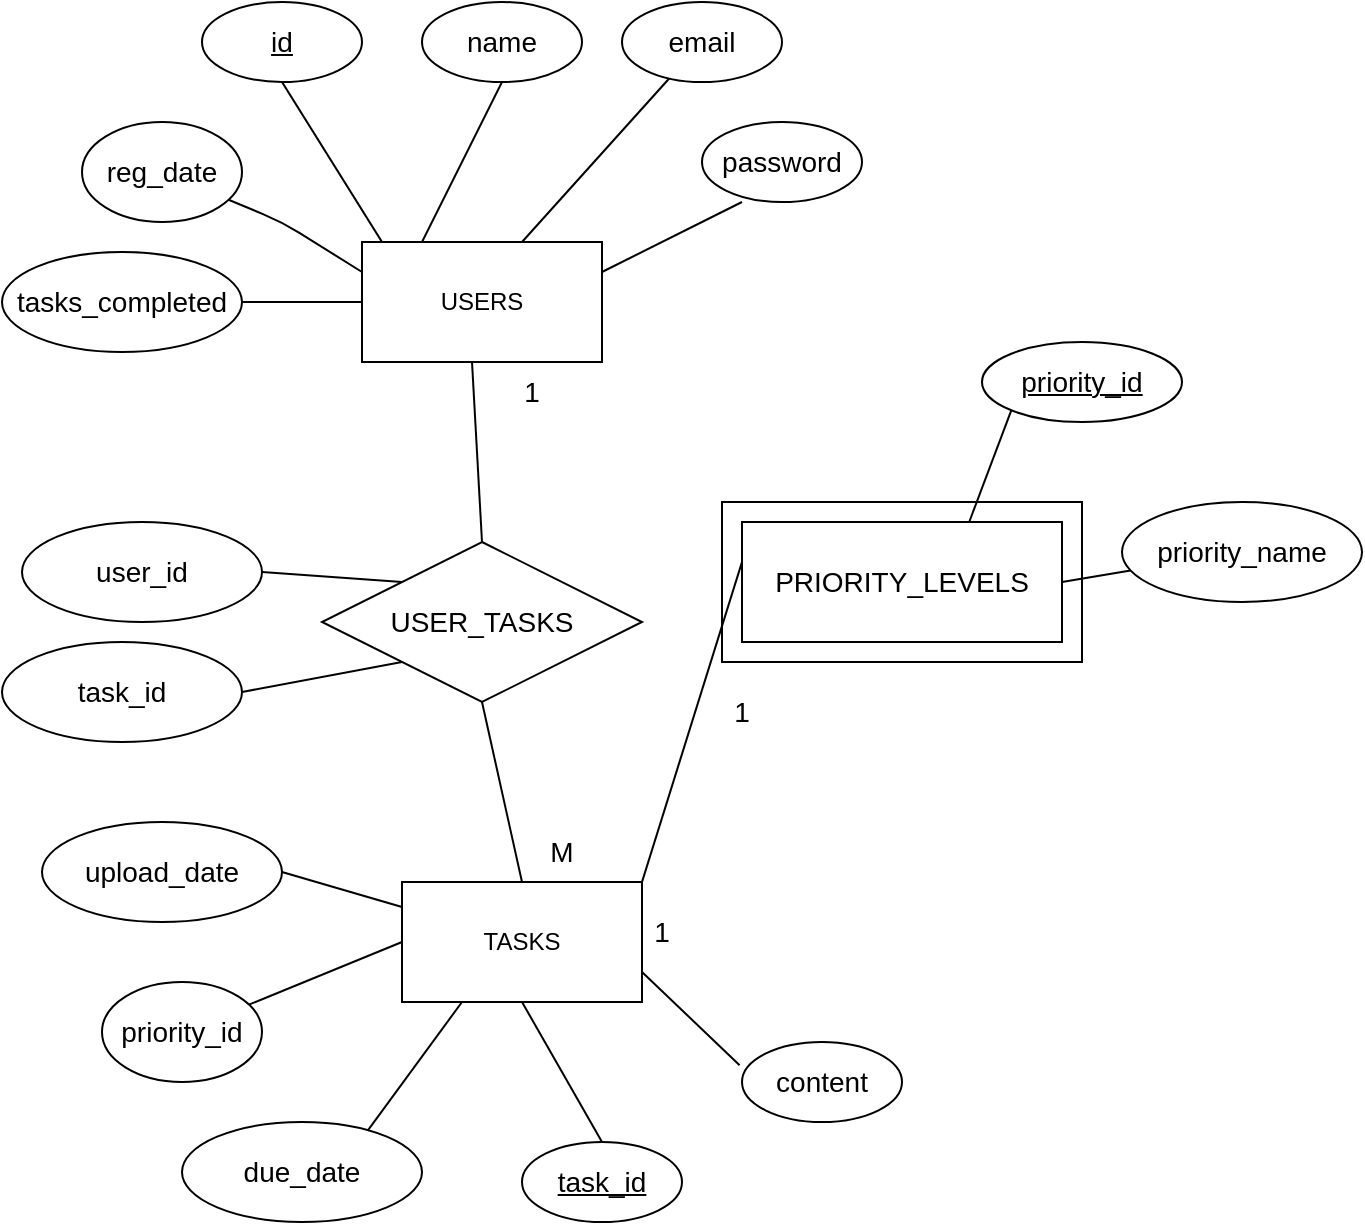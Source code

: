 <mxfile>
    <diagram id="2E0VEo9ZY2Nk_Vj41wp2" name="Page-1">
        <mxGraphModel dx="844" dy="1024" grid="0" gridSize="10" guides="1" tooltips="1" connect="1" arrows="1" fold="1" page="1" pageScale="1" pageWidth="850" pageHeight="1100" background="none" math="0" shadow="0">
            <root>
                <mxCell id="0"/>
                <mxCell id="1" parent="0"/>
                <mxCell id="45" value="" style="rounded=0;whiteSpace=wrap;html=1;fontSize=14;" vertex="1" parent="1">
                    <mxGeometry x="520" y="390" width="180" height="80" as="geometry"/>
                </mxCell>
                <mxCell id="2" value="USERS" style="rounded=0;whiteSpace=wrap;html=1;" vertex="1" parent="1">
                    <mxGeometry x="340" y="260" width="120" height="60" as="geometry"/>
                </mxCell>
                <mxCell id="3" value="&lt;u&gt;&lt;font style=&quot;font-size: 14px;&quot;&gt;id&lt;/font&gt;&lt;/u&gt;" style="ellipse;whiteSpace=wrap;html=1;" vertex="1" parent="1">
                    <mxGeometry x="260" y="140" width="80" height="40" as="geometry"/>
                </mxCell>
                <mxCell id="5" value="" style="endArrow=none;html=1;fontSize=14;entryX=0.5;entryY=1;entryDx=0;entryDy=0;" edge="1" parent="1" target="3">
                    <mxGeometry width="50" height="50" relative="1" as="geometry">
                        <mxPoint x="350" y="260" as="sourcePoint"/>
                        <mxPoint x="430" y="260" as="targetPoint"/>
                    </mxGeometry>
                </mxCell>
                <mxCell id="6" value="&lt;span style=&quot;font-size: 14px;&quot;&gt;name&lt;/span&gt;" style="ellipse;whiteSpace=wrap;html=1;" vertex="1" parent="1">
                    <mxGeometry x="370" y="140" width="80" height="40" as="geometry"/>
                </mxCell>
                <mxCell id="7" value="&lt;span style=&quot;font-size: 14px;&quot;&gt;email&lt;/span&gt;" style="ellipse;whiteSpace=wrap;html=1;" vertex="1" parent="1">
                    <mxGeometry x="470" y="140" width="80" height="40" as="geometry"/>
                </mxCell>
                <mxCell id="8" value="&lt;span style=&quot;font-size: 14px;&quot;&gt;password&lt;/span&gt;" style="ellipse;whiteSpace=wrap;html=1;" vertex="1" parent="1">
                    <mxGeometry x="510" y="200" width="80" height="40" as="geometry"/>
                </mxCell>
                <mxCell id="9" value="" style="endArrow=none;html=1;fontSize=14;entryX=0.5;entryY=1;entryDx=0;entryDy=0;" edge="1" parent="1" target="6">
                    <mxGeometry width="50" height="50" relative="1" as="geometry">
                        <mxPoint x="370" y="260" as="sourcePoint"/>
                        <mxPoint x="310" y="190" as="targetPoint"/>
                        <Array as="points"/>
                    </mxGeometry>
                </mxCell>
                <mxCell id="10" value="" style="endArrow=none;html=1;fontSize=14;" edge="1" parent="1" target="7">
                    <mxGeometry width="50" height="50" relative="1" as="geometry">
                        <mxPoint x="420" y="260" as="sourcePoint"/>
                        <mxPoint x="460" y="180" as="targetPoint"/>
                        <Array as="points"/>
                    </mxGeometry>
                </mxCell>
                <mxCell id="11" value="" style="endArrow=none;html=1;fontSize=14;entryX=0.25;entryY=1;entryDx=0;entryDy=0;exitX=1;exitY=0.25;exitDx=0;exitDy=0;entryPerimeter=0;" edge="1" parent="1" source="2" target="8">
                    <mxGeometry width="50" height="50" relative="1" as="geometry">
                        <mxPoint x="430" y="270" as="sourcePoint"/>
                        <mxPoint x="503.585" y="188.238" as="targetPoint"/>
                        <Array as="points"/>
                    </mxGeometry>
                </mxCell>
                <mxCell id="12" value="&lt;span style=&quot;font-size: 14px;&quot;&gt;reg_date&lt;/span&gt;" style="ellipse;whiteSpace=wrap;html=1;" vertex="1" parent="1">
                    <mxGeometry x="200" y="200" width="80" height="50" as="geometry"/>
                </mxCell>
                <mxCell id="13" value="" style="endArrow=none;html=1;fontSize=14;exitX=0;exitY=0.25;exitDx=0;exitDy=0;" edge="1" parent="1" source="2" target="12">
                    <mxGeometry width="50" height="50" relative="1" as="geometry">
                        <mxPoint x="360" y="270" as="sourcePoint"/>
                        <mxPoint x="310" y="190" as="targetPoint"/>
                        <Array as="points">
                            <mxPoint x="300" y="250"/>
                        </Array>
                    </mxGeometry>
                </mxCell>
                <mxCell id="14" value="&lt;span style=&quot;font-size: 14px;&quot;&gt;tasks_completed&lt;/span&gt;" style="ellipse;whiteSpace=wrap;html=1;" vertex="1" parent="1">
                    <mxGeometry x="160" y="265" width="120" height="50" as="geometry"/>
                </mxCell>
                <mxCell id="15" value="" style="endArrow=none;html=1;fontSize=14;exitX=1;exitY=0.5;exitDx=0;exitDy=0;" edge="1" parent="1" source="14" target="2">
                    <mxGeometry width="50" height="50" relative="1" as="geometry">
                        <mxPoint x="380" y="310" as="sourcePoint"/>
                        <mxPoint x="430" y="260" as="targetPoint"/>
                    </mxGeometry>
                </mxCell>
                <mxCell id="16" value="TASKS" style="rounded=0;whiteSpace=wrap;html=1;" vertex="1" parent="1">
                    <mxGeometry x="360" y="580" width="120" height="60" as="geometry"/>
                </mxCell>
                <mxCell id="17" value="&lt;u&gt;&lt;font style=&quot;font-size: 14px;&quot;&gt;task_id&lt;/font&gt;&lt;/u&gt;" style="ellipse;whiteSpace=wrap;html=1;" vertex="1" parent="1">
                    <mxGeometry x="420" y="710" width="80" height="40" as="geometry"/>
                </mxCell>
                <mxCell id="18" value="" style="endArrow=none;html=1;fontSize=14;entryX=0.5;entryY=0;entryDx=0;entryDy=0;exitX=0.5;exitY=1;exitDx=0;exitDy=0;" edge="1" target="17" parent="1" source="16">
                    <mxGeometry width="50" height="50" relative="1" as="geometry">
                        <mxPoint x="350" y="620" as="sourcePoint"/>
                        <mxPoint x="420" y="470" as="targetPoint"/>
                    </mxGeometry>
                </mxCell>
                <mxCell id="21" value="&lt;span style=&quot;font-size: 14px;&quot;&gt;content&lt;/span&gt;" style="ellipse;whiteSpace=wrap;html=1;" vertex="1" parent="1">
                    <mxGeometry x="530" y="660" width="80" height="40" as="geometry"/>
                </mxCell>
                <mxCell id="24" value="" style="endArrow=none;html=1;fontSize=14;entryX=-0.015;entryY=0.29;entryDx=0;entryDy=0;exitX=1;exitY=0.75;exitDx=0;exitDy=0;entryPerimeter=0;" edge="1" source="16" target="21" parent="1">
                    <mxGeometry width="50" height="50" relative="1" as="geometry">
                        <mxPoint x="420" y="480" as="sourcePoint"/>
                        <mxPoint x="493.585" y="398.238" as="targetPoint"/>
                        <Array as="points"/>
                    </mxGeometry>
                </mxCell>
                <mxCell id="25" value="&lt;span style=&quot;font-size: 14px;&quot;&gt;priority_id&lt;/span&gt;" style="ellipse;whiteSpace=wrap;html=1;" vertex="1" parent="1">
                    <mxGeometry x="210" y="630" width="80" height="50" as="geometry"/>
                </mxCell>
                <mxCell id="26" value="" style="endArrow=none;html=1;fontSize=14;exitX=0;exitY=0.5;exitDx=0;exitDy=0;" edge="1" source="16" target="25" parent="1">
                    <mxGeometry width="50" height="50" relative="1" as="geometry">
                        <mxPoint x="350" y="480" as="sourcePoint"/>
                        <mxPoint x="300" y="400" as="targetPoint"/>
                        <Array as="points"/>
                    </mxGeometry>
                </mxCell>
                <mxCell id="27" value="&lt;span style=&quot;font-size: 14px;&quot;&gt;upload_date&lt;/span&gt;" style="ellipse;whiteSpace=wrap;html=1;" vertex="1" parent="1">
                    <mxGeometry x="180" y="550" width="120" height="50" as="geometry"/>
                </mxCell>
                <mxCell id="28" value="" style="endArrow=none;html=1;fontSize=14;exitX=1;exitY=0.5;exitDx=0;exitDy=0;" edge="1" source="27" target="16" parent="1">
                    <mxGeometry width="50" height="50" relative="1" as="geometry">
                        <mxPoint x="370" y="520" as="sourcePoint"/>
                        <mxPoint x="420" y="470" as="targetPoint"/>
                    </mxGeometry>
                </mxCell>
                <mxCell id="30" value="&lt;span style=&quot;font-size: 14px;&quot;&gt;due_date&lt;/span&gt;" style="ellipse;whiteSpace=wrap;html=1;" vertex="1" parent="1">
                    <mxGeometry x="250" y="700" width="120" height="50" as="geometry"/>
                </mxCell>
                <mxCell id="32" value="" style="endArrow=none;html=1;fontSize=14;entryX=0.25;entryY=1;entryDx=0;entryDy=0;exitX=0.773;exitY=0.088;exitDx=0;exitDy=0;exitPerimeter=0;" edge="1" parent="1" source="30" target="16">
                    <mxGeometry width="50" height="50" relative="1" as="geometry">
                        <mxPoint x="380" y="330" as="sourcePoint"/>
                        <mxPoint x="430" y="280" as="targetPoint"/>
                    </mxGeometry>
                </mxCell>
                <mxCell id="33" value="PRIORITY_LEVELS" style="rounded=0;whiteSpace=wrap;html=1;fontSize=14;" vertex="1" parent="1">
                    <mxGeometry x="530" y="400" width="160" height="60" as="geometry"/>
                </mxCell>
                <mxCell id="34" value="&lt;u&gt;&lt;font style=&quot;font-size: 14px;&quot;&gt;priority_id&lt;/font&gt;&lt;/u&gt;" style="ellipse;whiteSpace=wrap;html=1;" vertex="1" parent="1">
                    <mxGeometry x="650" y="310" width="100" height="40" as="geometry"/>
                </mxCell>
                <mxCell id="35" value="" style="endArrow=none;html=1;fontSize=14;entryX=0;entryY=1;entryDx=0;entryDy=0;exitX=0.71;exitY=0;exitDx=0;exitDy=0;exitPerimeter=0;" edge="1" parent="1" source="33" target="34">
                    <mxGeometry width="50" height="50" relative="1" as="geometry">
                        <mxPoint x="650" y="390" as="sourcePoint"/>
                        <mxPoint x="550" y="410" as="targetPoint"/>
                    </mxGeometry>
                </mxCell>
                <mxCell id="36" value="priority_name" style="ellipse;whiteSpace=wrap;html=1;fontSize=14;" vertex="1" parent="1">
                    <mxGeometry x="720" y="390" width="120" height="50" as="geometry"/>
                </mxCell>
                <mxCell id="37" value="" style="endArrow=none;html=1;fontSize=14;exitX=1;exitY=0.5;exitDx=0;exitDy=0;" edge="1" parent="1" source="33" target="36">
                    <mxGeometry width="50" height="50" relative="1" as="geometry">
                        <mxPoint x="653.6" y="410" as="sourcePoint"/>
                        <mxPoint x="674.645" y="354.142" as="targetPoint"/>
                    </mxGeometry>
                </mxCell>
                <mxCell id="38" value="" style="endArrow=none;html=1;fontSize=14;startArrow=none;exitX=1;exitY=0;exitDx=0;exitDy=0;" edge="1" parent="1" source="16">
                    <mxGeometry width="50" height="50" relative="1" as="geometry">
                        <mxPoint x="490" y="590" as="sourcePoint"/>
                        <mxPoint x="530" y="420" as="targetPoint"/>
                    </mxGeometry>
                </mxCell>
                <mxCell id="39" value="1" style="text;html=1;strokeColor=none;fillColor=none;align=center;verticalAlign=middle;whiteSpace=wrap;rounded=0;fontSize=14;" vertex="1" parent="1">
                    <mxGeometry x="395" y="320" width="60" height="30" as="geometry"/>
                </mxCell>
                <mxCell id="47" value="USER_TASKS" style="rhombus;whiteSpace=wrap;html=1;fontSize=14;" vertex="1" parent="1">
                    <mxGeometry x="320" y="410" width="160" height="80" as="geometry"/>
                </mxCell>
                <mxCell id="50" value="user_id" style="ellipse;whiteSpace=wrap;html=1;fontSize=14;" vertex="1" parent="1">
                    <mxGeometry x="170" y="400" width="120" height="50" as="geometry"/>
                </mxCell>
                <mxCell id="51" value="task_id" style="ellipse;whiteSpace=wrap;html=1;fontSize=14;" vertex="1" parent="1">
                    <mxGeometry x="160" y="460" width="120" height="50" as="geometry"/>
                </mxCell>
                <mxCell id="52" value="" style="endArrow=none;html=1;fontSize=14;exitX=1;exitY=0.5;exitDx=0;exitDy=0;entryX=0;entryY=0;entryDx=0;entryDy=0;" edge="1" parent="1" source="50" target="47">
                    <mxGeometry width="50" height="50" relative="1" as="geometry">
                        <mxPoint x="410" y="520" as="sourcePoint"/>
                        <mxPoint x="460" y="470" as="targetPoint"/>
                    </mxGeometry>
                </mxCell>
                <mxCell id="53" value="" style="endArrow=none;html=1;fontSize=14;entryX=0;entryY=1;entryDx=0;entryDy=0;exitX=1;exitY=0.5;exitDx=0;exitDy=0;" edge="1" parent="1" source="51" target="47">
                    <mxGeometry width="50" height="50" relative="1" as="geometry">
                        <mxPoint x="290" y="480" as="sourcePoint"/>
                        <mxPoint x="370" y="440" as="targetPoint"/>
                    </mxGeometry>
                </mxCell>
                <mxCell id="56" value="" style="endArrow=none;html=1;fontSize=14;entryX=0.5;entryY=1;entryDx=0;entryDy=0;exitX=0.5;exitY=0;exitDx=0;exitDy=0;" edge="1" parent="1" source="16" target="47">
                    <mxGeometry width="50" height="50" relative="1" as="geometry">
                        <mxPoint x="410" y="520" as="sourcePoint"/>
                        <mxPoint x="460" y="470" as="targetPoint"/>
                    </mxGeometry>
                </mxCell>
                <mxCell id="58" value="" style="endArrow=none;html=1;fontSize=14;entryX=0;entryY=0;entryDx=0;entryDy=0;exitX=0.5;exitY=0;exitDx=0;exitDy=0;" edge="1" parent="1" source="47" target="39">
                    <mxGeometry width="50" height="50" relative="1" as="geometry">
                        <mxPoint x="426.25" y="590" as="sourcePoint"/>
                        <mxPoint x="414.706" y="497.647" as="targetPoint"/>
                    </mxGeometry>
                </mxCell>
                <mxCell id="59" value="M" style="text;html=1;strokeColor=none;fillColor=none;align=center;verticalAlign=middle;whiteSpace=wrap;rounded=0;fontSize=14;" vertex="1" parent="1">
                    <mxGeometry x="410" y="550" width="60" height="30" as="geometry"/>
                </mxCell>
                <mxCell id="60" value="1" style="text;html=1;strokeColor=none;fillColor=none;align=center;verticalAlign=middle;whiteSpace=wrap;rounded=0;fontSize=14;" vertex="1" parent="1">
                    <mxGeometry x="460" y="590" width="60" height="30" as="geometry"/>
                </mxCell>
                <mxCell id="63" value="1" style="text;html=1;strokeColor=none;fillColor=none;align=center;verticalAlign=middle;whiteSpace=wrap;rounded=0;fontSize=14;" vertex="1" parent="1">
                    <mxGeometry x="500" y="480" width="60" height="30" as="geometry"/>
                </mxCell>
            </root>
        </mxGraphModel>
    </diagram>
</mxfile>